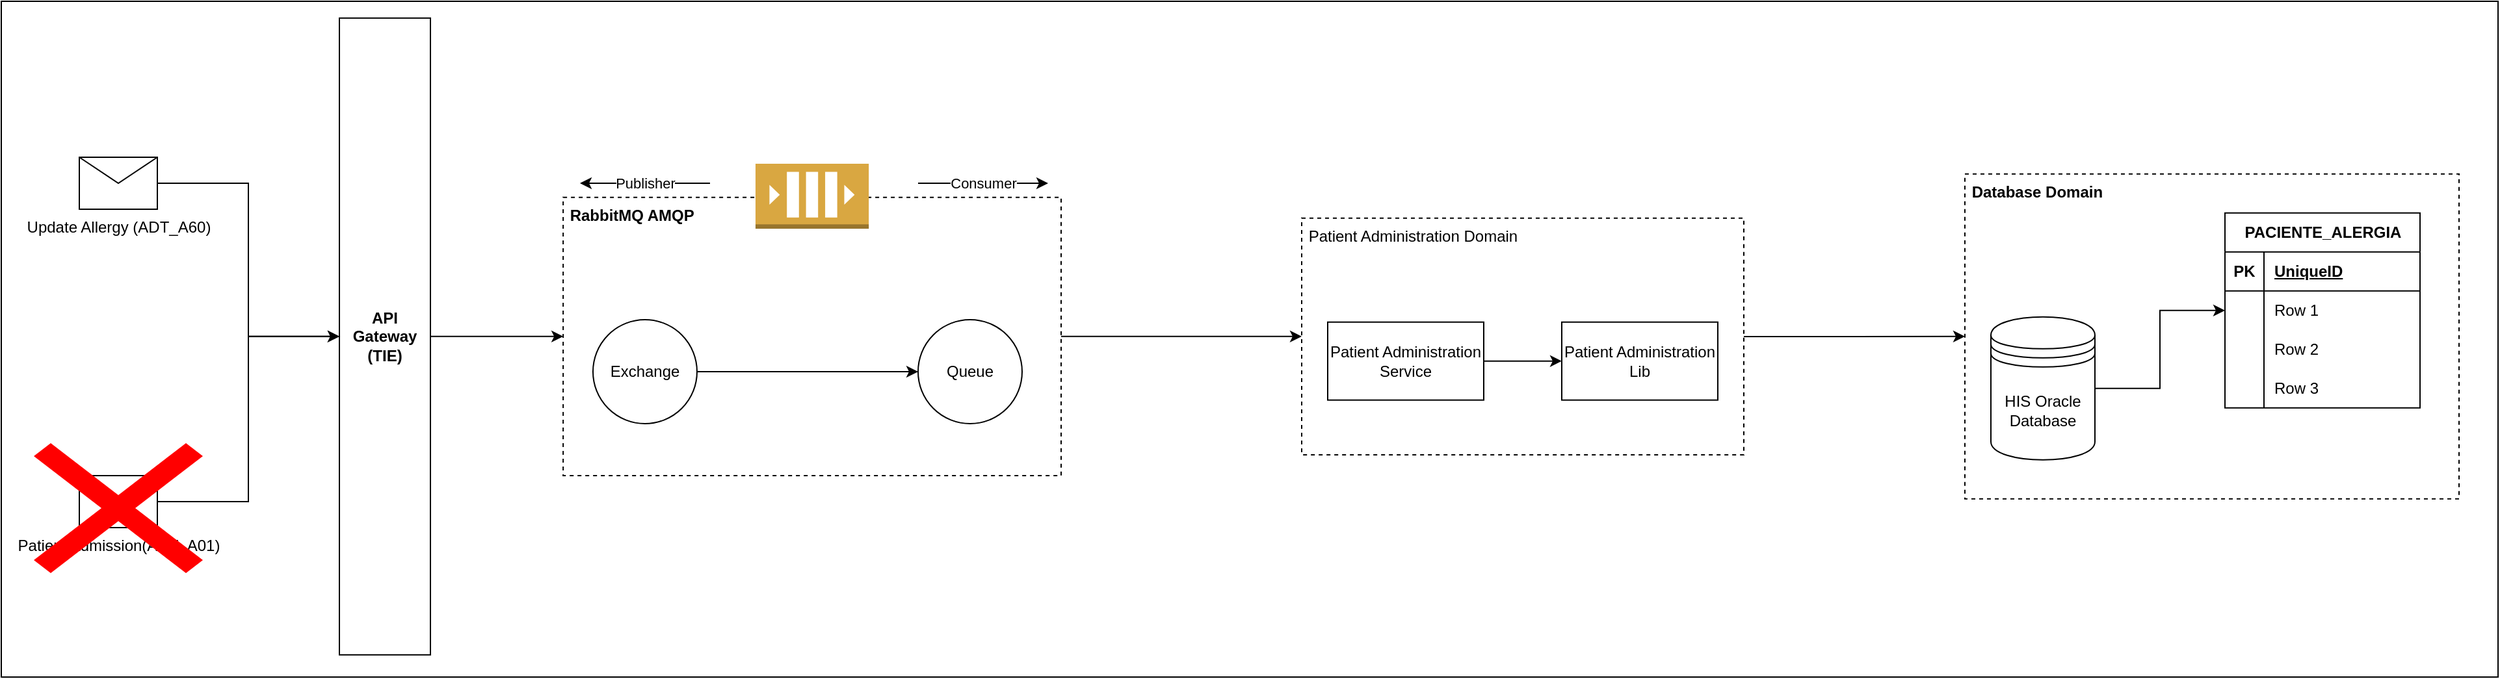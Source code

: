 <mxfile version="21.3.5" type="github">
  <diagram name="Page-1" id="Iy15EurkYLdwY2e60UCw">
    <mxGraphModel dx="3225" dy="899" grid="1" gridSize="10" guides="1" tooltips="1" connect="1" arrows="1" fold="1" page="1" pageScale="1" pageWidth="850" pageHeight="1100" math="0" shadow="0">
      <root>
        <mxCell id="0" />
        <mxCell id="1" parent="0" />
        <mxCell id="GyAzBvMR1VihacwYHK-X-1" value="" style="rounded=0;whiteSpace=wrap;html=1;" vertex="1" parent="1">
          <mxGeometry x="-100" y="30" width="1920" height="520" as="geometry" />
        </mxCell>
        <mxCell id="brgJykPgqg4S05a36GcE-38" style="edgeStyle=orthogonalEdgeStyle;rounded=0;orthogonalLoop=1;jettySize=auto;html=1;entryX=0;entryY=0.5;entryDx=0;entryDy=0;" parent="1" source="brgJykPgqg4S05a36GcE-21" target="brgJykPgqg4S05a36GcE-4" edge="1">
          <mxGeometry relative="1" as="geometry" />
        </mxCell>
        <mxCell id="brgJykPgqg4S05a36GcE-21" value="&amp;nbsp;Patient Administration Domain" style="rounded=0;whiteSpace=wrap;html=1;dashed=1;verticalAlign=top;align=left;" parent="1" vertex="1">
          <mxGeometry x="900" y="196.86" width="340" height="182.09" as="geometry" />
        </mxCell>
        <mxCell id="brgJykPgqg4S05a36GcE-4" value="&amp;nbsp;Database Domain" style="rounded=0;whiteSpace=wrap;html=1;dashed=1;verticalAlign=top;align=left;fontStyle=1" parent="1" vertex="1">
          <mxGeometry x="1410" y="162.91" width="380" height="250" as="geometry" />
        </mxCell>
        <mxCell id="brgJykPgqg4S05a36GcE-37" style="edgeStyle=orthogonalEdgeStyle;rounded=0;orthogonalLoop=1;jettySize=auto;html=1;entryX=0;entryY=0.5;entryDx=0;entryDy=0;" parent="1" source="brgJykPgqg4S05a36GcE-1" target="brgJykPgqg4S05a36GcE-31" edge="1">
          <mxGeometry relative="1" as="geometry" />
        </mxCell>
        <mxCell id="brgJykPgqg4S05a36GcE-1" value="&lt;b&gt;API Gateway (TIE)&lt;/b&gt;" style="rounded=0;whiteSpace=wrap;html=1;" parent="1" vertex="1">
          <mxGeometry x="160" y="42.91" width="70" height="490" as="geometry" />
        </mxCell>
        <mxCell id="brgJykPgqg4S05a36GcE-24" value="" style="edgeStyle=orthogonalEdgeStyle;rounded=0;orthogonalLoop=1;jettySize=auto;html=1;" parent="1" source="brgJykPgqg4S05a36GcE-2" target="brgJykPgqg4S05a36GcE-23" edge="1">
          <mxGeometry relative="1" as="geometry" />
        </mxCell>
        <mxCell id="brgJykPgqg4S05a36GcE-2" value="Patient Administration Service" style="rounded=0;whiteSpace=wrap;html=1;" parent="1" vertex="1">
          <mxGeometry x="920" y="276.86" width="120" height="60" as="geometry" />
        </mxCell>
        <mxCell id="brgJykPgqg4S05a36GcE-18" style="edgeStyle=orthogonalEdgeStyle;rounded=0;orthogonalLoop=1;jettySize=auto;html=1;entryX=0;entryY=0.5;entryDx=0;entryDy=0;" parent="1" source="brgJykPgqg4S05a36GcE-3" target="brgJykPgqg4S05a36GcE-9" edge="1">
          <mxGeometry relative="1" as="geometry" />
        </mxCell>
        <mxCell id="brgJykPgqg4S05a36GcE-3" value="HIS Oracle Database" style="shape=datastore;whiteSpace=wrap;html=1;" parent="1" vertex="1">
          <mxGeometry x="1430" y="272.91" width="80" height="110" as="geometry" />
        </mxCell>
        <mxCell id="brgJykPgqg4S05a36GcE-5" value="PACIENTE_ALERGIA" style="shape=table;startSize=30;container=1;collapsible=1;childLayout=tableLayout;fixedRows=1;rowLines=0;fontStyle=1;align=center;resizeLast=1;html=1;" parent="1" vertex="1">
          <mxGeometry x="1610" y="192.91" width="150" height="150" as="geometry" />
        </mxCell>
        <mxCell id="brgJykPgqg4S05a36GcE-6" value="" style="shape=tableRow;horizontal=0;startSize=0;swimlaneHead=0;swimlaneBody=0;fillColor=none;collapsible=0;dropTarget=0;points=[[0,0.5],[1,0.5]];portConstraint=eastwest;top=0;left=0;right=0;bottom=1;" parent="brgJykPgqg4S05a36GcE-5" vertex="1">
          <mxGeometry y="30" width="150" height="30" as="geometry" />
        </mxCell>
        <mxCell id="brgJykPgqg4S05a36GcE-7" value="PK" style="shape=partialRectangle;connectable=0;fillColor=none;top=0;left=0;bottom=0;right=0;fontStyle=1;overflow=hidden;whiteSpace=wrap;html=1;" parent="brgJykPgqg4S05a36GcE-6" vertex="1">
          <mxGeometry width="30" height="30" as="geometry">
            <mxRectangle width="30" height="30" as="alternateBounds" />
          </mxGeometry>
        </mxCell>
        <mxCell id="brgJykPgqg4S05a36GcE-8" value="UniqueID" style="shape=partialRectangle;connectable=0;fillColor=none;top=0;left=0;bottom=0;right=0;align=left;spacingLeft=6;fontStyle=5;overflow=hidden;whiteSpace=wrap;html=1;" parent="brgJykPgqg4S05a36GcE-6" vertex="1">
          <mxGeometry x="30" width="120" height="30" as="geometry">
            <mxRectangle width="120" height="30" as="alternateBounds" />
          </mxGeometry>
        </mxCell>
        <mxCell id="brgJykPgqg4S05a36GcE-9" value="" style="shape=tableRow;horizontal=0;startSize=0;swimlaneHead=0;swimlaneBody=0;fillColor=none;collapsible=0;dropTarget=0;points=[[0,0.5],[1,0.5]];portConstraint=eastwest;top=0;left=0;right=0;bottom=0;" parent="brgJykPgqg4S05a36GcE-5" vertex="1">
          <mxGeometry y="60" width="150" height="30" as="geometry" />
        </mxCell>
        <mxCell id="brgJykPgqg4S05a36GcE-10" value="" style="shape=partialRectangle;connectable=0;fillColor=none;top=0;left=0;bottom=0;right=0;editable=1;overflow=hidden;whiteSpace=wrap;html=1;" parent="brgJykPgqg4S05a36GcE-9" vertex="1">
          <mxGeometry width="30" height="30" as="geometry">
            <mxRectangle width="30" height="30" as="alternateBounds" />
          </mxGeometry>
        </mxCell>
        <mxCell id="brgJykPgqg4S05a36GcE-11" value="Row 1" style="shape=partialRectangle;connectable=0;fillColor=none;top=0;left=0;bottom=0;right=0;align=left;spacingLeft=6;overflow=hidden;whiteSpace=wrap;html=1;" parent="brgJykPgqg4S05a36GcE-9" vertex="1">
          <mxGeometry x="30" width="120" height="30" as="geometry">
            <mxRectangle width="120" height="30" as="alternateBounds" />
          </mxGeometry>
        </mxCell>
        <mxCell id="brgJykPgqg4S05a36GcE-12" value="" style="shape=tableRow;horizontal=0;startSize=0;swimlaneHead=0;swimlaneBody=0;fillColor=none;collapsible=0;dropTarget=0;points=[[0,0.5],[1,0.5]];portConstraint=eastwest;top=0;left=0;right=0;bottom=0;" parent="brgJykPgqg4S05a36GcE-5" vertex="1">
          <mxGeometry y="90" width="150" height="30" as="geometry" />
        </mxCell>
        <mxCell id="brgJykPgqg4S05a36GcE-13" value="" style="shape=partialRectangle;connectable=0;fillColor=none;top=0;left=0;bottom=0;right=0;editable=1;overflow=hidden;whiteSpace=wrap;html=1;" parent="brgJykPgqg4S05a36GcE-12" vertex="1">
          <mxGeometry width="30" height="30" as="geometry">
            <mxRectangle width="30" height="30" as="alternateBounds" />
          </mxGeometry>
        </mxCell>
        <mxCell id="brgJykPgqg4S05a36GcE-14" value="Row 2" style="shape=partialRectangle;connectable=0;fillColor=none;top=0;left=0;bottom=0;right=0;align=left;spacingLeft=6;overflow=hidden;whiteSpace=wrap;html=1;" parent="brgJykPgqg4S05a36GcE-12" vertex="1">
          <mxGeometry x="30" width="120" height="30" as="geometry">
            <mxRectangle width="120" height="30" as="alternateBounds" />
          </mxGeometry>
        </mxCell>
        <mxCell id="brgJykPgqg4S05a36GcE-15" value="" style="shape=tableRow;horizontal=0;startSize=0;swimlaneHead=0;swimlaneBody=0;fillColor=none;collapsible=0;dropTarget=0;points=[[0,0.5],[1,0.5]];portConstraint=eastwest;top=0;left=0;right=0;bottom=0;" parent="brgJykPgqg4S05a36GcE-5" vertex="1">
          <mxGeometry y="120" width="150" height="30" as="geometry" />
        </mxCell>
        <mxCell id="brgJykPgqg4S05a36GcE-16" value="" style="shape=partialRectangle;connectable=0;fillColor=none;top=0;left=0;bottom=0;right=0;editable=1;overflow=hidden;whiteSpace=wrap;html=1;" parent="brgJykPgqg4S05a36GcE-15" vertex="1">
          <mxGeometry width="30" height="30" as="geometry">
            <mxRectangle width="30" height="30" as="alternateBounds" />
          </mxGeometry>
        </mxCell>
        <mxCell id="brgJykPgqg4S05a36GcE-17" value="Row 3" style="shape=partialRectangle;connectable=0;fillColor=none;top=0;left=0;bottom=0;right=0;align=left;spacingLeft=6;overflow=hidden;whiteSpace=wrap;html=1;" parent="brgJykPgqg4S05a36GcE-15" vertex="1">
          <mxGeometry x="30" width="120" height="30" as="geometry">
            <mxRectangle width="120" height="30" as="alternateBounds" />
          </mxGeometry>
        </mxCell>
        <mxCell id="brgJykPgqg4S05a36GcE-23" value="Patient Administration Lib" style="whiteSpace=wrap;html=1;rounded=0;" parent="1" vertex="1">
          <mxGeometry x="1100" y="276.86" width="120" height="60" as="geometry" />
        </mxCell>
        <mxCell id="brgJykPgqg4S05a36GcE-36" value="" style="group" parent="1" vertex="1" connectable="0">
          <mxGeometry x="330" y="155" width="385" height="240" as="geometry" />
        </mxCell>
        <mxCell id="brgJykPgqg4S05a36GcE-25" style="edgeStyle=orthogonalEdgeStyle;rounded=0;orthogonalLoop=1;jettySize=auto;html=1;exitX=0.5;exitY=1;exitDx=0;exitDy=0;exitPerimeter=0;" parent="brgJykPgqg4S05a36GcE-36" edge="1">
          <mxGeometry relative="1" as="geometry">
            <mxPoint y="12.917" as="sourcePoint" />
            <mxPoint y="12.917" as="targetPoint" />
          </mxGeometry>
        </mxCell>
        <mxCell id="brgJykPgqg4S05a36GcE-31" value="&lt;b&gt;&amp;nbsp;RabbitMQ AMQP&lt;/b&gt;" style="rounded=0;whiteSpace=wrap;html=1;dashed=1;verticalAlign=top;align=left;" parent="brgJykPgqg4S05a36GcE-36" vertex="1">
          <mxGeometry x="2.07" y="25.83" width="382.93" height="214.17" as="geometry" />
        </mxCell>
        <mxCell id="brgJykPgqg4S05a36GcE-30" value="" style="outlineConnect=0;dashed=0;verticalLabelPosition=bottom;verticalAlign=top;align=center;html=1;shape=mxgraph.aws3.queue;fillColor=#D9A741;gradientColor=none;" parent="brgJykPgqg4S05a36GcE-36" vertex="1">
          <mxGeometry x="149.99" width="87.1" height="50" as="geometry" />
        </mxCell>
        <mxCell id="brgJykPgqg4S05a36GcE-33" value="Exchange" style="ellipse;whiteSpace=wrap;html=1;aspect=fixed;" parent="brgJykPgqg4S05a36GcE-36" vertex="1">
          <mxGeometry x="25" y="120" width="80" height="80" as="geometry" />
        </mxCell>
        <mxCell id="brgJykPgqg4S05a36GcE-34" value="Queue" style="ellipse;whiteSpace=wrap;html=1;" parent="brgJykPgqg4S05a36GcE-36" vertex="1">
          <mxGeometry x="275" y="120" width="80" height="80" as="geometry" />
        </mxCell>
        <mxCell id="brgJykPgqg4S05a36GcE-35" value="" style="edgeStyle=orthogonalEdgeStyle;rounded=0;orthogonalLoop=1;jettySize=auto;html=1;" parent="brgJykPgqg4S05a36GcE-36" source="brgJykPgqg4S05a36GcE-33" target="brgJykPgqg4S05a36GcE-34" edge="1">
          <mxGeometry relative="1" as="geometry" />
        </mxCell>
        <mxCell id="brgJykPgqg4S05a36GcE-41" value="" style="endArrow=classic;html=1;rounded=0;" parent="brgJykPgqg4S05a36GcE-36" edge="1">
          <mxGeometry relative="1" as="geometry">
            <mxPoint x="275" y="15" as="sourcePoint" />
            <mxPoint x="375" y="15" as="targetPoint" />
          </mxGeometry>
        </mxCell>
        <mxCell id="brgJykPgqg4S05a36GcE-42" value="Consumer" style="edgeLabel;resizable=0;html=1;align=center;verticalAlign=middle;" parent="brgJykPgqg4S05a36GcE-41" connectable="0" vertex="1">
          <mxGeometry relative="1" as="geometry" />
        </mxCell>
        <mxCell id="brgJykPgqg4S05a36GcE-44" value="" style="endArrow=none;html=1;rounded=0;startArrow=classic;startFill=1;endFill=0;" parent="brgJykPgqg4S05a36GcE-36" edge="1">
          <mxGeometry relative="1" as="geometry">
            <mxPoint x="15" y="15" as="sourcePoint" />
            <mxPoint x="115" y="15" as="targetPoint" />
          </mxGeometry>
        </mxCell>
        <mxCell id="brgJykPgqg4S05a36GcE-45" value="Publisher" style="edgeLabel;resizable=0;html=1;align=center;verticalAlign=middle;" parent="brgJykPgqg4S05a36GcE-44" connectable="0" vertex="1">
          <mxGeometry relative="1" as="geometry" />
        </mxCell>
        <mxCell id="brgJykPgqg4S05a36GcE-39" style="edgeStyle=orthogonalEdgeStyle;rounded=0;orthogonalLoop=1;jettySize=auto;html=1;entryX=0;entryY=0.5;entryDx=0;entryDy=0;" parent="1" source="brgJykPgqg4S05a36GcE-31" target="brgJykPgqg4S05a36GcE-21" edge="1">
          <mxGeometry relative="1" as="geometry" />
        </mxCell>
        <mxCell id="brgJykPgqg4S05a36GcE-47" style="edgeStyle=orthogonalEdgeStyle;rounded=0;orthogonalLoop=1;jettySize=auto;html=1;entryX=0;entryY=0.5;entryDx=0;entryDy=0;" parent="1" source="brgJykPgqg4S05a36GcE-46" target="brgJykPgqg4S05a36GcE-1" edge="1">
          <mxGeometry relative="1" as="geometry" />
        </mxCell>
        <mxCell id="brgJykPgqg4S05a36GcE-46" value="Update Allergy (ADT_A60)" style="shape=message;html=1;html=1;outlineConnect=0;labelPosition=center;verticalLabelPosition=bottom;align=center;verticalAlign=top;" parent="1" vertex="1">
          <mxGeometry x="-40" y="150.0" width="60" height="40" as="geometry" />
        </mxCell>
        <mxCell id="brgJykPgqg4S05a36GcE-49" style="edgeStyle=orthogonalEdgeStyle;rounded=0;orthogonalLoop=1;jettySize=auto;html=1;entryX=0;entryY=0.5;entryDx=0;entryDy=0;" parent="1" source="brgJykPgqg4S05a36GcE-48" target="brgJykPgqg4S05a36GcE-1" edge="1">
          <mxGeometry relative="1" as="geometry" />
        </mxCell>
        <mxCell id="brgJykPgqg4S05a36GcE-48" value="Patient Admission(ADT_A01)" style="shape=message;html=1;html=1;outlineConnect=0;labelPosition=center;verticalLabelPosition=bottom;align=center;verticalAlign=top;" parent="1" vertex="1">
          <mxGeometry x="-40" y="395" width="60" height="40" as="geometry" />
        </mxCell>
        <mxCell id="brgJykPgqg4S05a36GcE-52" value="" style="shape=mxgraph.mockup.markup.redX;fillColor=#ff0000;html=1;shadow=0;whiteSpace=wrap;strokeColor=none;" parent="1" vertex="1">
          <mxGeometry x="-75" y="370" width="130" height="100" as="geometry" />
        </mxCell>
      </root>
    </mxGraphModel>
  </diagram>
</mxfile>
